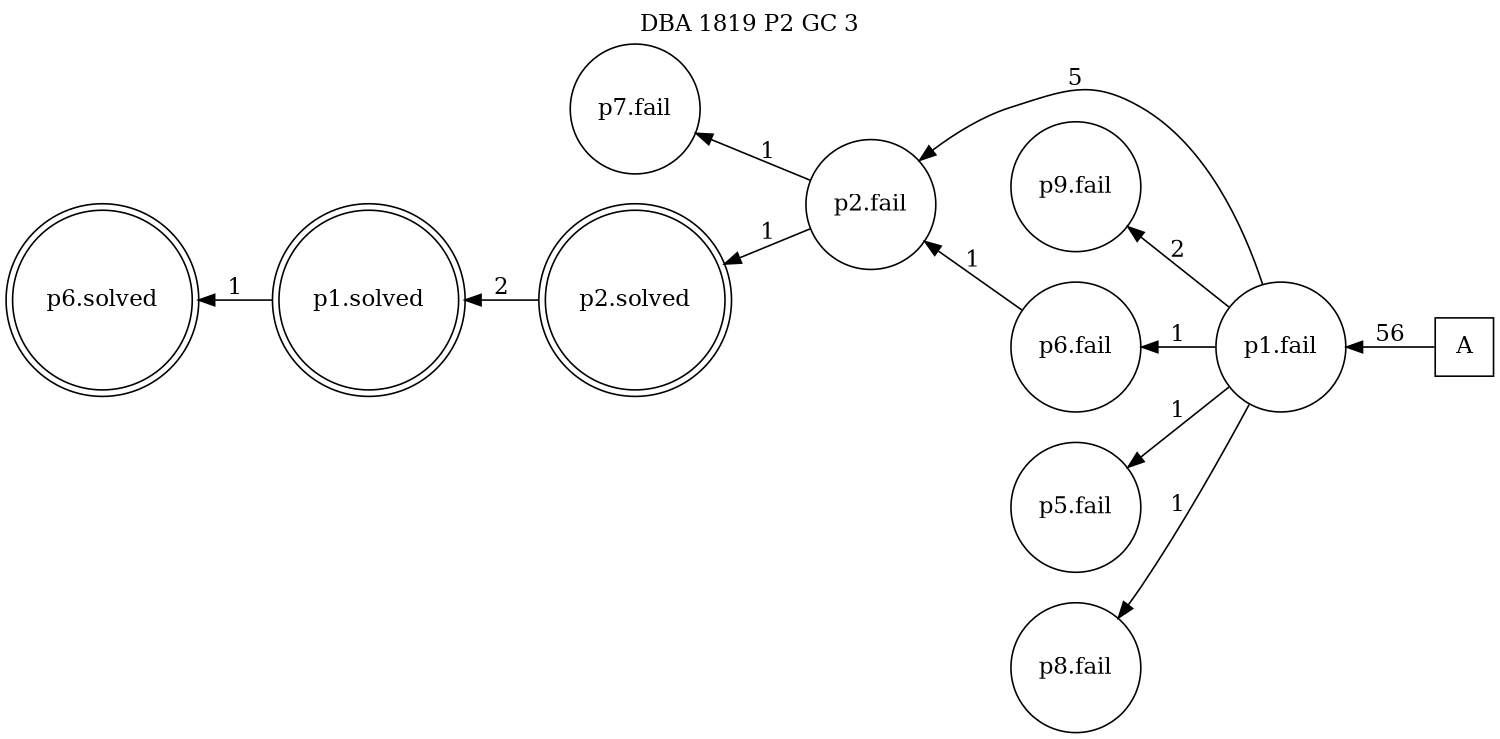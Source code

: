 digraph DBA_1819_P2_GC_3_GOOD {
labelloc="tl"
label= " DBA 1819 P2 GC 3 "
rankdir="RL";
graph [ size=" 10 , 10 !"]

"A" [shape="square" label="A"]
"p1.fail" [shape="circle" label="p1.fail"]
"p2.fail" [shape="circle" label="p2.fail"]
"p9.fail" [shape="circle" label="p9.fail"]
"p6.fail" [shape="circle" label="p6.fail"]
"p7.fail" [shape="circle" label="p7.fail"]
"p5.fail" [shape="circle" label="p5.fail"]
"p8.fail" [shape="circle" label="p8.fail"]
"p2.solved" [shape="doublecircle" label="p2.solved"]
"p1.solved" [shape="doublecircle" label="p1.solved"]
"p6.solved" [shape="doublecircle" label="p6.solved"]
"A" -> "p1.fail" [ label=56]
"p1.fail" -> "p2.fail" [ label=5]
"p1.fail" -> "p9.fail" [ label=2]
"p1.fail" -> "p6.fail" [ label=1]
"p1.fail" -> "p5.fail" [ label=1]
"p1.fail" -> "p8.fail" [ label=1]
"p2.fail" -> "p7.fail" [ label=1]
"p2.fail" -> "p2.solved" [ label=1]
"p6.fail" -> "p2.fail" [ label=1]
"p2.solved" -> "p1.solved" [ label=2]
"p1.solved" -> "p6.solved" [ label=1]
}

